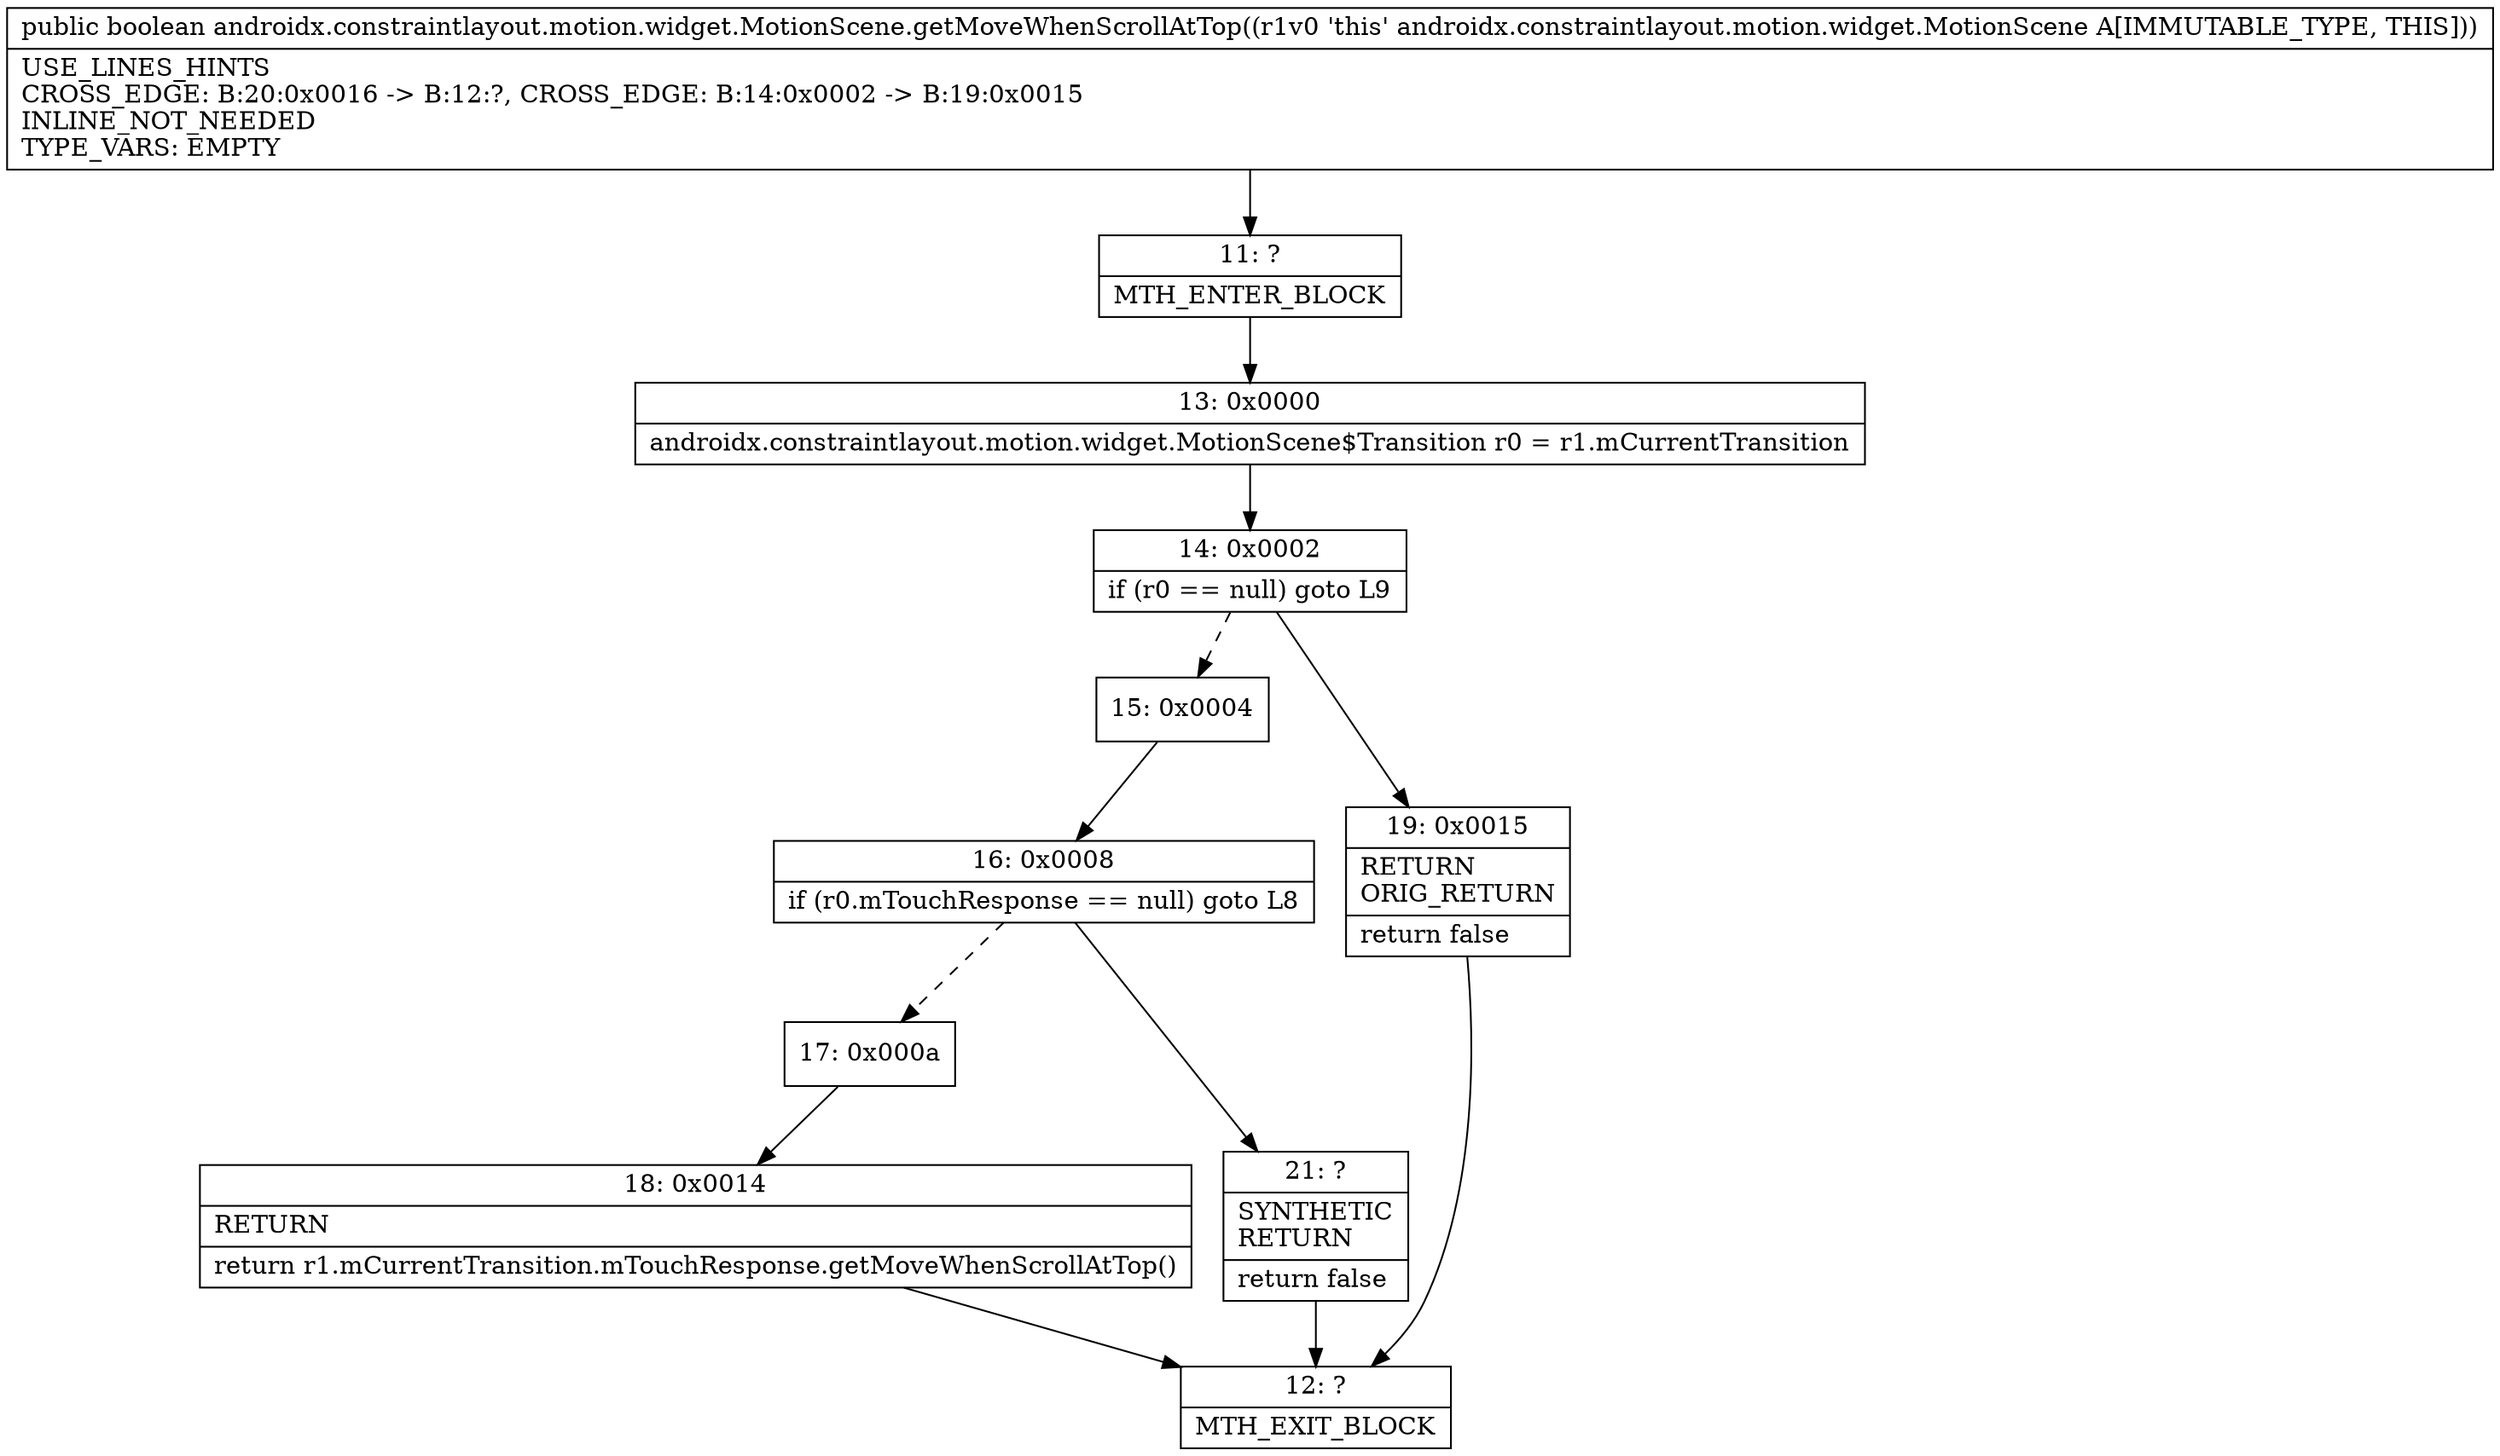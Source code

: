 digraph "CFG forandroidx.constraintlayout.motion.widget.MotionScene.getMoveWhenScrollAtTop()Z" {
Node_11 [shape=record,label="{11\:\ ?|MTH_ENTER_BLOCK\l}"];
Node_13 [shape=record,label="{13\:\ 0x0000|androidx.constraintlayout.motion.widget.MotionScene$Transition r0 = r1.mCurrentTransition\l}"];
Node_14 [shape=record,label="{14\:\ 0x0002|if (r0 == null) goto L9\l}"];
Node_15 [shape=record,label="{15\:\ 0x0004}"];
Node_16 [shape=record,label="{16\:\ 0x0008|if (r0.mTouchResponse == null) goto L8\l}"];
Node_17 [shape=record,label="{17\:\ 0x000a}"];
Node_18 [shape=record,label="{18\:\ 0x0014|RETURN\l|return r1.mCurrentTransition.mTouchResponse.getMoveWhenScrollAtTop()\l}"];
Node_12 [shape=record,label="{12\:\ ?|MTH_EXIT_BLOCK\l}"];
Node_21 [shape=record,label="{21\:\ ?|SYNTHETIC\lRETURN\l|return false\l}"];
Node_19 [shape=record,label="{19\:\ 0x0015|RETURN\lORIG_RETURN\l|return false\l}"];
MethodNode[shape=record,label="{public boolean androidx.constraintlayout.motion.widget.MotionScene.getMoveWhenScrollAtTop((r1v0 'this' androidx.constraintlayout.motion.widget.MotionScene A[IMMUTABLE_TYPE, THIS]))  | USE_LINES_HINTS\lCROSS_EDGE: B:20:0x0016 \-\> B:12:?, CROSS_EDGE: B:14:0x0002 \-\> B:19:0x0015\lINLINE_NOT_NEEDED\lTYPE_VARS: EMPTY\l}"];
MethodNode -> Node_11;Node_11 -> Node_13;
Node_13 -> Node_14;
Node_14 -> Node_15[style=dashed];
Node_14 -> Node_19;
Node_15 -> Node_16;
Node_16 -> Node_17[style=dashed];
Node_16 -> Node_21;
Node_17 -> Node_18;
Node_18 -> Node_12;
Node_21 -> Node_12;
Node_19 -> Node_12;
}

